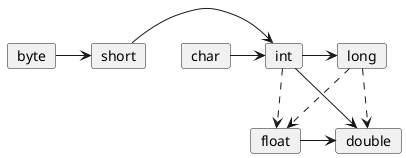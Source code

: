 @startuml
card byte
card short
card char
card int
card long
card float
card double
byte -> short
short -> int
char -> int
int -> long
int -> double
float -> double
int ..> float
long ..> float
long ..> double
@enduml
